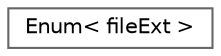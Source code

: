 digraph "Graphical Class Hierarchy"
{
 // LATEX_PDF_SIZE
  bgcolor="transparent";
  edge [fontname=Helvetica,fontsize=10,labelfontname=Helvetica,labelfontsize=10];
  node [fontname=Helvetica,fontsize=10,shape=box,height=0.2,width=0.4];
  rankdir="LR";
  Node0 [id="Node000000",label="Enum\< fileExt \>",height=0.2,width=0.4,color="grey40", fillcolor="white", style="filled",URL="$classFoam_1_1Enum.html",tooltip=" "];
}
